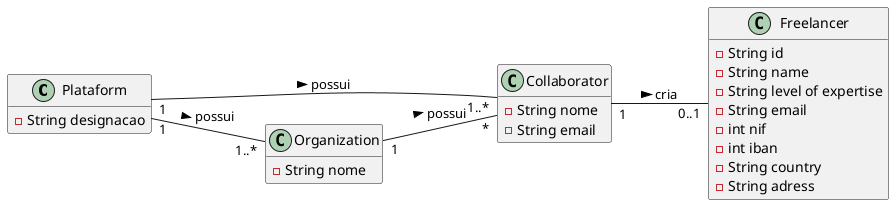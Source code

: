 @startuml
hide methods
left to right direction

class Plataform {
  -String designacao
}

class Freelancer {
  -String id
  -String name
  -String level of expertise
  -String email
  -int nif
  -int iban
  -String country
  -String adress
}  

class Collaborator {
  -String nome
  -String email
}

class Organization {
  -String nome 
}


Plataform "1" -- "1..*" Collaborator : possui >
Plataform "1" -- "1..*" Organization : possui >

Organization "1" -- "*" Collaborator : possui >

Collaborator "1" -- "0..1" Freelancer : cria >


@enduml